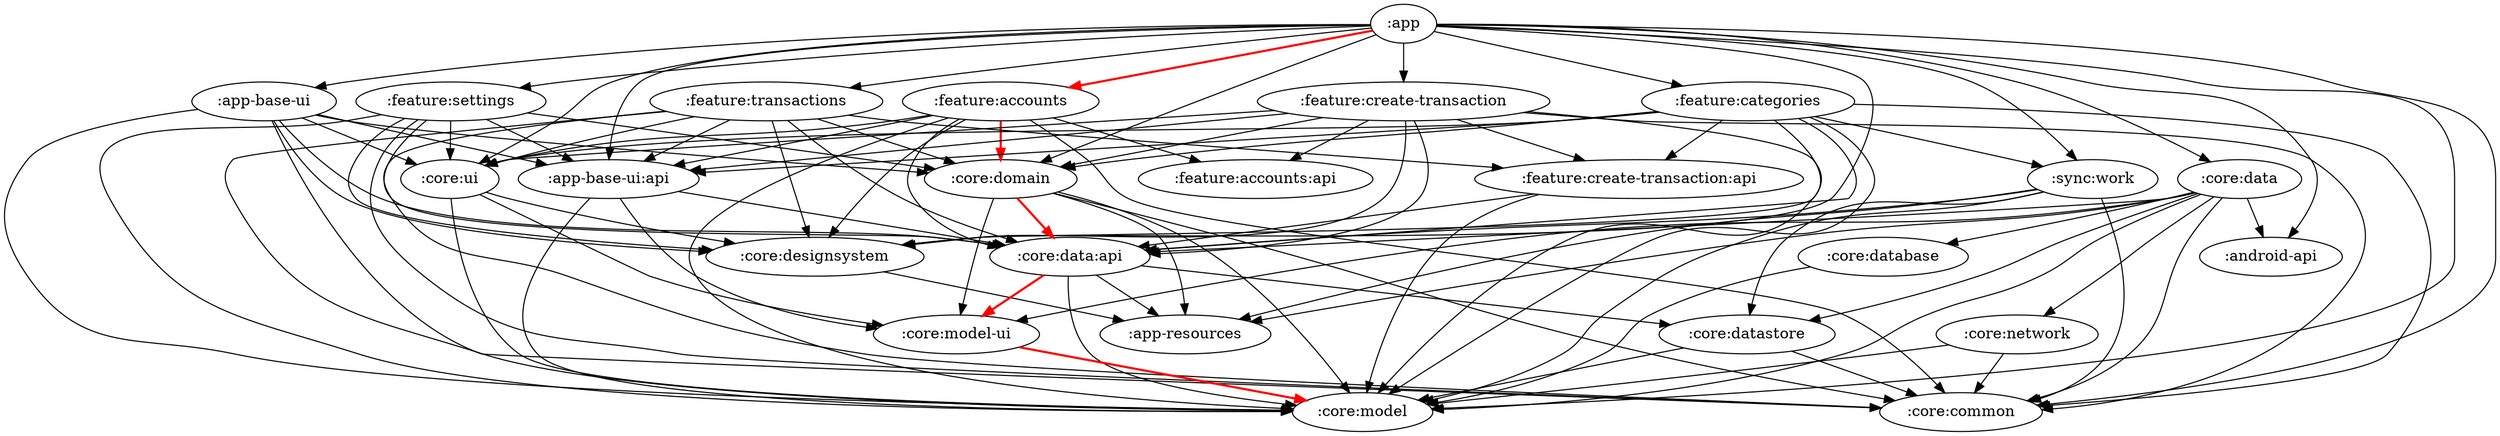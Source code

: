digraph G {
    ":app" -> ":feature:accounts" [color = red style = bold]
    ":app" -> ":feature:transactions"
    ":app" -> ":feature:categories"
    ":app" -> ":feature:settings"
    ":app" -> ":feature:create-transaction"
    ":app" -> ":android-api"
    ":app" -> ":app-base-ui"
    ":app" -> ":app-base-ui:api"
    ":app" -> ":core:common"
    ":app" -> ":core:data"
    ":app" -> ":core:model"
    ":app" -> ":core:designsystem"
    ":app" -> ":core:ui"
    ":app" -> ":core:domain"
    ":app" -> ":sync:work"
    ":feature:accounts" -> ":feature:accounts:api"
    ":feature:accounts" -> ":core:model"
    ":feature:accounts" -> ":core:ui"
    ":feature:accounts" -> ":core:designsystem"
    ":feature:accounts" -> ":core:data:api"
    ":feature:accounts" -> ":core:common"
    ":feature:accounts" -> ":core:domain" [color = red style = bold]
    ":feature:accounts" -> ":app-base-ui:api"
    ":feature:transactions" -> ":core:model"
    ":feature:transactions" -> ":core:ui"
    ":feature:transactions" -> ":core:designsystem"
    ":feature:transactions" -> ":core:data:api"
    ":feature:transactions" -> ":core:common"
    ":feature:transactions" -> ":core:domain"
    ":feature:transactions" -> ":app-base-ui:api"
    ":feature:transactions" -> ":feature:create-transaction:api"
    ":feature:categories" -> ":core:model"
    ":feature:categories" -> ":core:ui"
    ":feature:categories" -> ":core:designsystem"
    ":feature:categories" -> ":core:data:api"
    ":feature:categories" -> ":core:common"
    ":feature:categories" -> ":core:domain"
    ":feature:categories" -> ":app-base-ui:api"
    ":feature:categories" -> ":sync:work"
    ":feature:categories" -> ":feature:create-transaction:api"
    ":feature:settings" -> ":core:model"
    ":feature:settings" -> ":core:ui"
    ":feature:settings" -> ":core:designsystem"
    ":feature:settings" -> ":core:data:api"
    ":feature:settings" -> ":core:common"
    ":feature:settings" -> ":core:domain"
    ":feature:settings" -> ":app-base-ui:api"
    ":feature:create-transaction" -> ":core:model"
    ":feature:create-transaction" -> ":core:ui"
    ":feature:create-transaction" -> ":core:designsystem"
    ":feature:create-transaction" -> ":core:data:api"
    ":feature:create-transaction" -> ":core:common"
    ":feature:create-transaction" -> ":core:domain"
    ":feature:create-transaction" -> ":app-base-ui:api"
    ":feature:create-transaction" -> ":feature:create-transaction:api"
    ":feature:create-transaction" -> ":feature:accounts:api"
    ":app-base-ui" -> ":app-base-ui:api"
    ":app-base-ui" -> ":core:data:api"
    ":app-base-ui" -> ":core:domain"
    ":app-base-ui" -> ":core:common"
    ":app-base-ui" -> ":core:ui"
    ":app-base-ui" -> ":core:model"
    ":app-base-ui" -> ":core:designsystem"
    ":app-base-ui:api" -> ":core:data:api"
    ":app-base-ui:api" -> ":core:model"
    ":app-base-ui:api" -> ":core:model-ui"
    ":core:data" -> ":core:data:api"
    ":core:data" -> ":app-resources"
    ":core:data" -> ":core:common"
    ":core:data" -> ":core:database"
    ":core:data" -> ":core:datastore"
    ":core:data" -> ":core:model"
    ":core:data" -> ":core:model-ui"
    ":core:data" -> ":core:network"
    ":core:data" -> ":android-api"
    ":core:designsystem" -> ":app-resources"
    ":core:ui" -> ":core:model-ui"
    ":core:ui" -> ":core:designsystem"
    ":core:ui" -> ":core:model"
    ":core:domain" -> ":core:data:api" [color = red style = bold]
    ":core:domain" -> ":core:common"
    ":core:domain" -> ":core:model"
    ":core:domain" -> ":core:model-ui"
    ":core:domain" -> ":app-resources"
    ":sync:work" -> ":app-resources"
    ":sync:work" -> ":core:common"
    ":sync:work" -> ":core:datastore"
    ":sync:work" -> ":core:model"
    ":sync:work" -> ":core:data:api"
    ":core:data:api" -> ":core:model"
    ":core:data:api" -> ":core:model-ui" [color = red style = bold]
    ":core:data:api" -> ":app-resources"
    ":core:data:api" -> ":core:datastore"
    ":core:model-ui" -> ":core:model" [color = red style = bold]
    ":core:datastore" -> ":core:common"
    ":core:datastore" -> ":core:model"
    ":feature:create-transaction:api" -> ":core:data:api"
    ":feature:create-transaction:api" -> ":core:model"
    ":core:database" -> ":core:model"
    ":core:network" -> ":core:common"
    ":core:network" -> ":core:model"
}